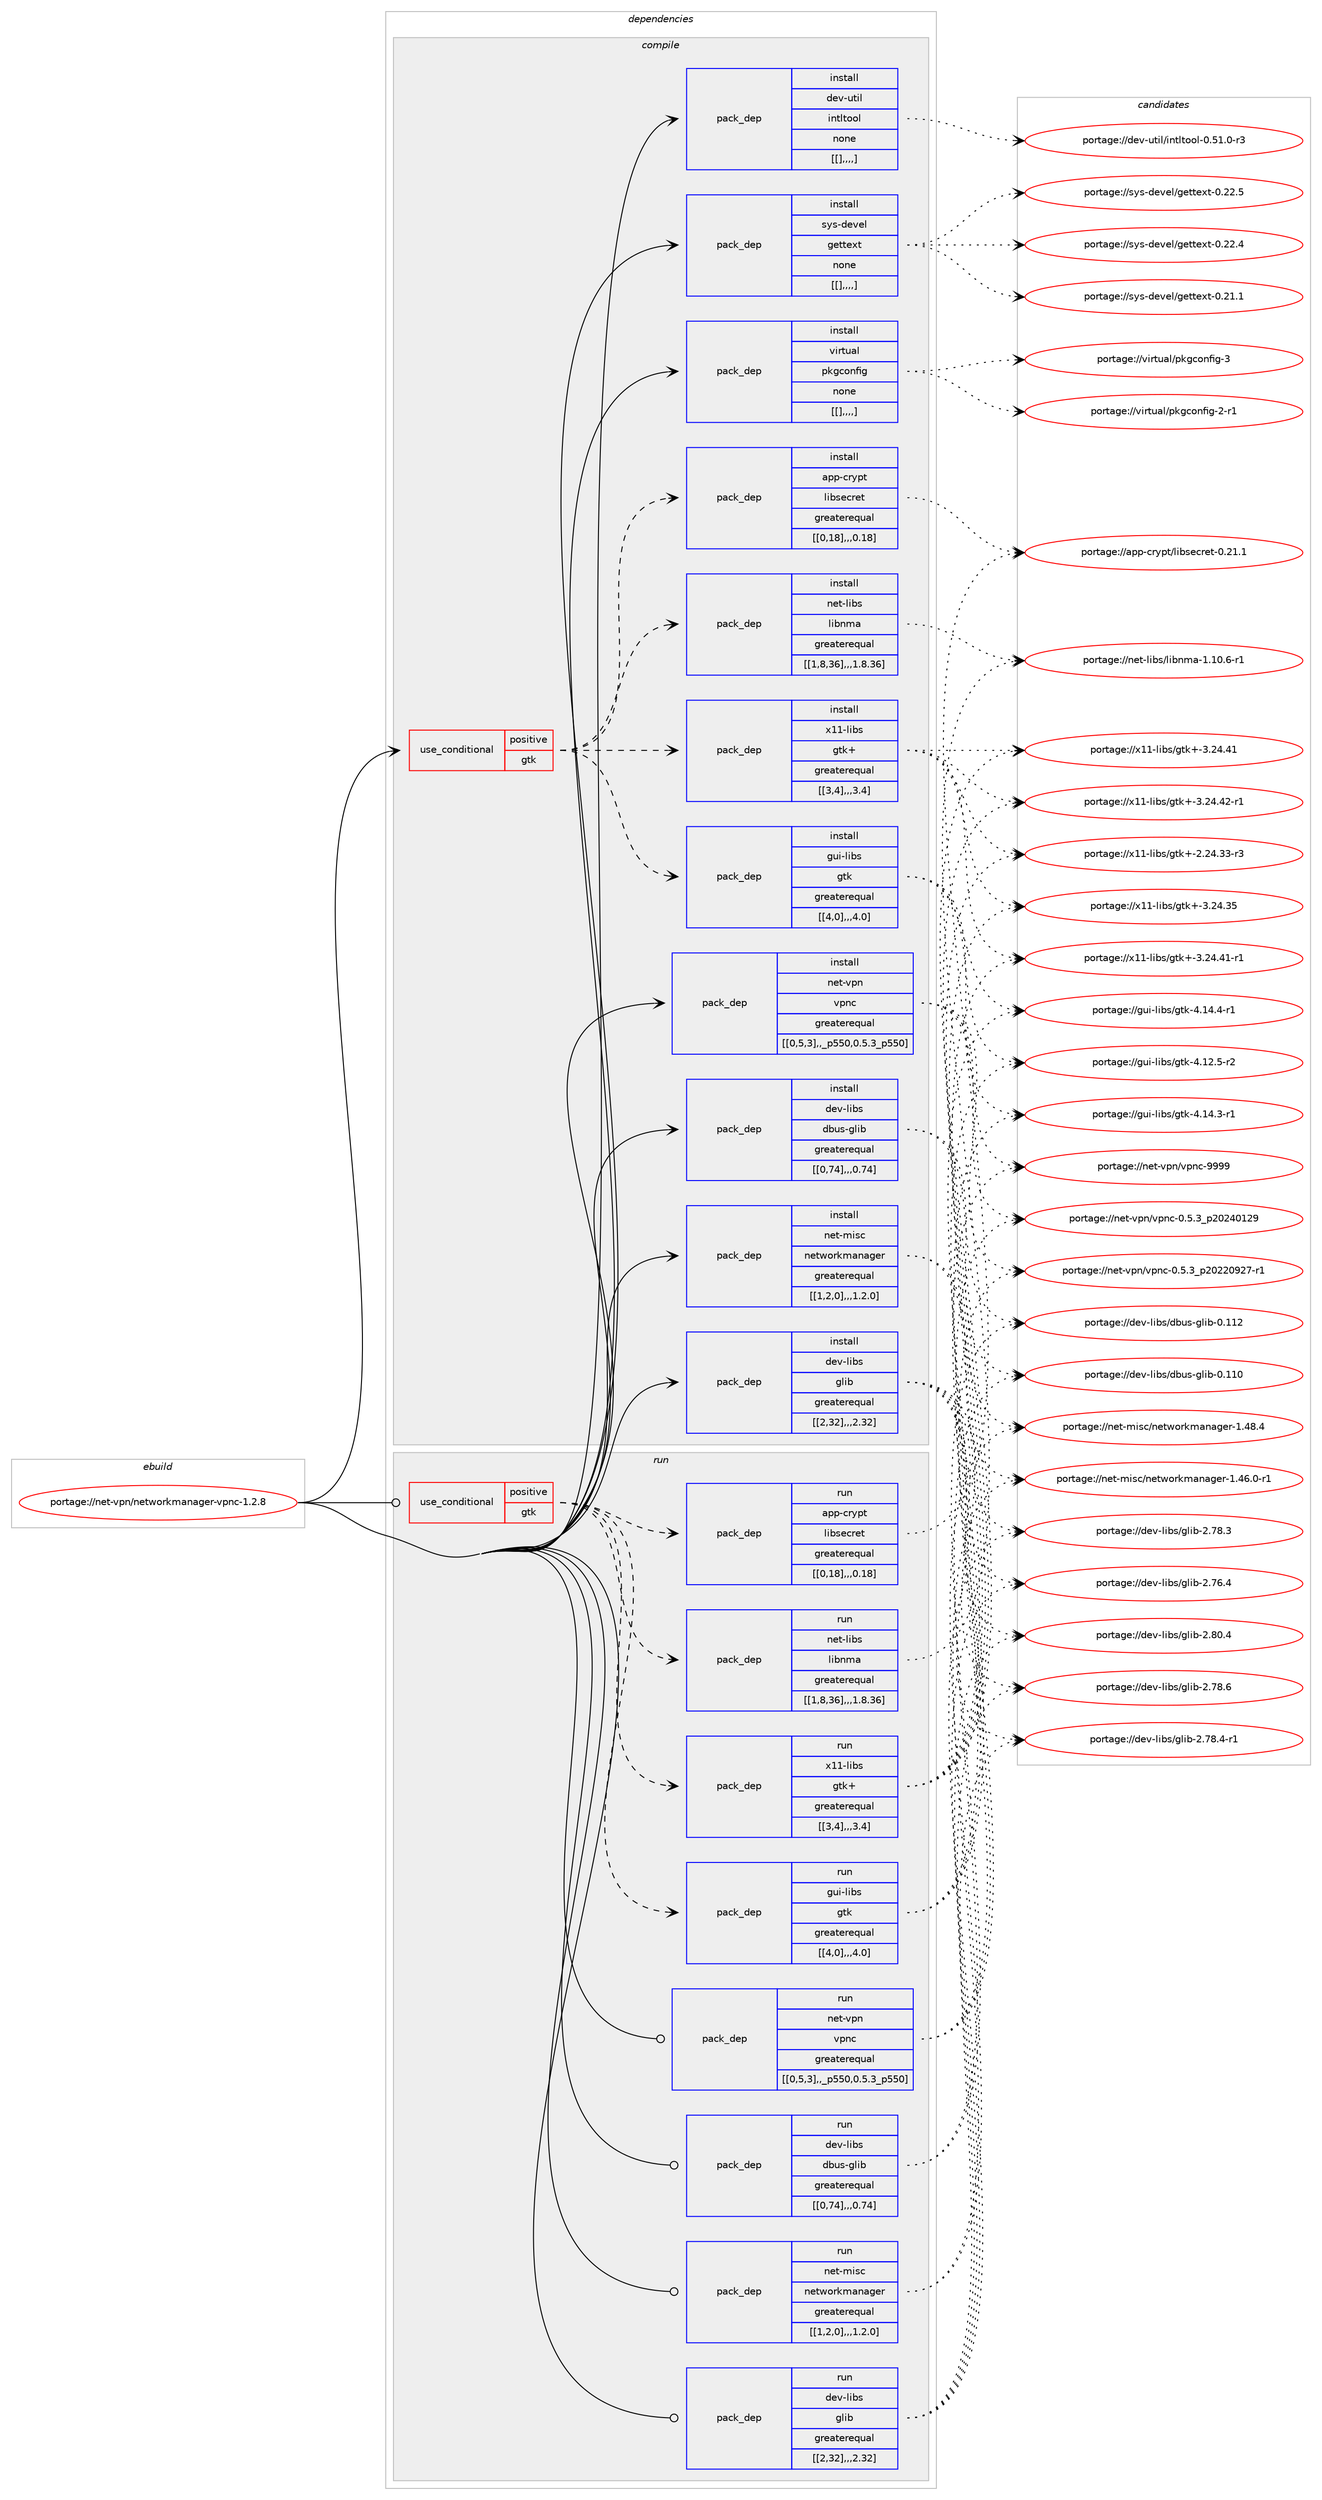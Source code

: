 digraph prolog {

# *************
# Graph options
# *************

newrank=true;
concentrate=true;
compound=true;
graph [rankdir=LR,fontname=Helvetica,fontsize=10,ranksep=1.5];#, ranksep=2.5, nodesep=0.2];
edge  [arrowhead=vee];
node  [fontname=Helvetica,fontsize=10];

# **********
# The ebuild
# **********

subgraph cluster_leftcol {
color=gray;
label=<<i>ebuild</i>>;
id [label="portage://net-vpn/networkmanager-vpnc-1.2.8", color=red, width=4, href="../net-vpn/networkmanager-vpnc-1.2.8.svg"];
}

# ****************
# The dependencies
# ****************

subgraph cluster_midcol {
color=gray;
label=<<i>dependencies</i>>;
subgraph cluster_compile {
fillcolor="#eeeeee";
style=filled;
label=<<i>compile</i>>;
subgraph cond105894 {
dependency402435 [label=<<TABLE BORDER="0" CELLBORDER="1" CELLSPACING="0" CELLPADDING="4"><TR><TD ROWSPAN="3" CELLPADDING="10">use_conditional</TD></TR><TR><TD>positive</TD></TR><TR><TD>gtk</TD></TR></TABLE>>, shape=none, color=red];
subgraph pack293602 {
dependency402436 [label=<<TABLE BORDER="0" CELLBORDER="1" CELLSPACING="0" CELLPADDING="4" WIDTH="220"><TR><TD ROWSPAN="6" CELLPADDING="30">pack_dep</TD></TR><TR><TD WIDTH="110">install</TD></TR><TR><TD>x11-libs</TD></TR><TR><TD>gtk+</TD></TR><TR><TD>greaterequal</TD></TR><TR><TD>[[3,4],,,3.4]</TD></TR></TABLE>>, shape=none, color=blue];
}
dependency402435:e -> dependency402436:w [weight=20,style="dashed",arrowhead="vee"];
subgraph pack293603 {
dependency402437 [label=<<TABLE BORDER="0" CELLBORDER="1" CELLSPACING="0" CELLPADDING="4" WIDTH="220"><TR><TD ROWSPAN="6" CELLPADDING="30">pack_dep</TD></TR><TR><TD WIDTH="110">install</TD></TR><TR><TD>app-crypt</TD></TR><TR><TD>libsecret</TD></TR><TR><TD>greaterequal</TD></TR><TR><TD>[[0,18],,,0.18]</TD></TR></TABLE>>, shape=none, color=blue];
}
dependency402435:e -> dependency402437:w [weight=20,style="dashed",arrowhead="vee"];
subgraph pack293604 {
dependency402438 [label=<<TABLE BORDER="0" CELLBORDER="1" CELLSPACING="0" CELLPADDING="4" WIDTH="220"><TR><TD ROWSPAN="6" CELLPADDING="30">pack_dep</TD></TR><TR><TD WIDTH="110">install</TD></TR><TR><TD>gui-libs</TD></TR><TR><TD>gtk</TD></TR><TR><TD>greaterequal</TD></TR><TR><TD>[[4,0],,,4.0]</TD></TR></TABLE>>, shape=none, color=blue];
}
dependency402435:e -> dependency402438:w [weight=20,style="dashed",arrowhead="vee"];
subgraph pack293605 {
dependency402439 [label=<<TABLE BORDER="0" CELLBORDER="1" CELLSPACING="0" CELLPADDING="4" WIDTH="220"><TR><TD ROWSPAN="6" CELLPADDING="30">pack_dep</TD></TR><TR><TD WIDTH="110">install</TD></TR><TR><TD>net-libs</TD></TR><TR><TD>libnma</TD></TR><TR><TD>greaterequal</TD></TR><TR><TD>[[1,8,36],,,1.8.36]</TD></TR></TABLE>>, shape=none, color=blue];
}
dependency402435:e -> dependency402439:w [weight=20,style="dashed",arrowhead="vee"];
}
id:e -> dependency402435:w [weight=20,style="solid",arrowhead="vee"];
subgraph pack293606 {
dependency402440 [label=<<TABLE BORDER="0" CELLBORDER="1" CELLSPACING="0" CELLPADDING="4" WIDTH="220"><TR><TD ROWSPAN="6" CELLPADDING="30">pack_dep</TD></TR><TR><TD WIDTH="110">install</TD></TR><TR><TD>dev-libs</TD></TR><TR><TD>dbus-glib</TD></TR><TR><TD>greaterequal</TD></TR><TR><TD>[[0,74],,,0.74]</TD></TR></TABLE>>, shape=none, color=blue];
}
id:e -> dependency402440:w [weight=20,style="solid",arrowhead="vee"];
subgraph pack293607 {
dependency402441 [label=<<TABLE BORDER="0" CELLBORDER="1" CELLSPACING="0" CELLPADDING="4" WIDTH="220"><TR><TD ROWSPAN="6" CELLPADDING="30">pack_dep</TD></TR><TR><TD WIDTH="110">install</TD></TR><TR><TD>dev-libs</TD></TR><TR><TD>glib</TD></TR><TR><TD>greaterequal</TD></TR><TR><TD>[[2,32],,,2.32]</TD></TR></TABLE>>, shape=none, color=blue];
}
id:e -> dependency402441:w [weight=20,style="solid",arrowhead="vee"];
subgraph pack293608 {
dependency402442 [label=<<TABLE BORDER="0" CELLBORDER="1" CELLSPACING="0" CELLPADDING="4" WIDTH="220"><TR><TD ROWSPAN="6" CELLPADDING="30">pack_dep</TD></TR><TR><TD WIDTH="110">install</TD></TR><TR><TD>dev-util</TD></TR><TR><TD>intltool</TD></TR><TR><TD>none</TD></TR><TR><TD>[[],,,,]</TD></TR></TABLE>>, shape=none, color=blue];
}
id:e -> dependency402442:w [weight=20,style="solid",arrowhead="vee"];
subgraph pack293609 {
dependency402443 [label=<<TABLE BORDER="0" CELLBORDER="1" CELLSPACING="0" CELLPADDING="4" WIDTH="220"><TR><TD ROWSPAN="6" CELLPADDING="30">pack_dep</TD></TR><TR><TD WIDTH="110">install</TD></TR><TR><TD>net-misc</TD></TR><TR><TD>networkmanager</TD></TR><TR><TD>greaterequal</TD></TR><TR><TD>[[1,2,0],,,1.2.0]</TD></TR></TABLE>>, shape=none, color=blue];
}
id:e -> dependency402443:w [weight=20,style="solid",arrowhead="vee"];
subgraph pack293610 {
dependency402444 [label=<<TABLE BORDER="0" CELLBORDER="1" CELLSPACING="0" CELLPADDING="4" WIDTH="220"><TR><TD ROWSPAN="6" CELLPADDING="30">pack_dep</TD></TR><TR><TD WIDTH="110">install</TD></TR><TR><TD>net-vpn</TD></TR><TR><TD>vpnc</TD></TR><TR><TD>greaterequal</TD></TR><TR><TD>[[0,5,3],,_p550,0.5.3_p550]</TD></TR></TABLE>>, shape=none, color=blue];
}
id:e -> dependency402444:w [weight=20,style="solid",arrowhead="vee"];
subgraph pack293611 {
dependency402445 [label=<<TABLE BORDER="0" CELLBORDER="1" CELLSPACING="0" CELLPADDING="4" WIDTH="220"><TR><TD ROWSPAN="6" CELLPADDING="30">pack_dep</TD></TR><TR><TD WIDTH="110">install</TD></TR><TR><TD>sys-devel</TD></TR><TR><TD>gettext</TD></TR><TR><TD>none</TD></TR><TR><TD>[[],,,,]</TD></TR></TABLE>>, shape=none, color=blue];
}
id:e -> dependency402445:w [weight=20,style="solid",arrowhead="vee"];
subgraph pack293612 {
dependency402446 [label=<<TABLE BORDER="0" CELLBORDER="1" CELLSPACING="0" CELLPADDING="4" WIDTH="220"><TR><TD ROWSPAN="6" CELLPADDING="30">pack_dep</TD></TR><TR><TD WIDTH="110">install</TD></TR><TR><TD>virtual</TD></TR><TR><TD>pkgconfig</TD></TR><TR><TD>none</TD></TR><TR><TD>[[],,,,]</TD></TR></TABLE>>, shape=none, color=blue];
}
id:e -> dependency402446:w [weight=20,style="solid",arrowhead="vee"];
}
subgraph cluster_compileandrun {
fillcolor="#eeeeee";
style=filled;
label=<<i>compile and run</i>>;
}
subgraph cluster_run {
fillcolor="#eeeeee";
style=filled;
label=<<i>run</i>>;
subgraph cond105895 {
dependency402447 [label=<<TABLE BORDER="0" CELLBORDER="1" CELLSPACING="0" CELLPADDING="4"><TR><TD ROWSPAN="3" CELLPADDING="10">use_conditional</TD></TR><TR><TD>positive</TD></TR><TR><TD>gtk</TD></TR></TABLE>>, shape=none, color=red];
subgraph pack293613 {
dependency402448 [label=<<TABLE BORDER="0" CELLBORDER="1" CELLSPACING="0" CELLPADDING="4" WIDTH="220"><TR><TD ROWSPAN="6" CELLPADDING="30">pack_dep</TD></TR><TR><TD WIDTH="110">run</TD></TR><TR><TD>x11-libs</TD></TR><TR><TD>gtk+</TD></TR><TR><TD>greaterequal</TD></TR><TR><TD>[[3,4],,,3.4]</TD></TR></TABLE>>, shape=none, color=blue];
}
dependency402447:e -> dependency402448:w [weight=20,style="dashed",arrowhead="vee"];
subgraph pack293614 {
dependency402449 [label=<<TABLE BORDER="0" CELLBORDER="1" CELLSPACING="0" CELLPADDING="4" WIDTH="220"><TR><TD ROWSPAN="6" CELLPADDING="30">pack_dep</TD></TR><TR><TD WIDTH="110">run</TD></TR><TR><TD>app-crypt</TD></TR><TR><TD>libsecret</TD></TR><TR><TD>greaterequal</TD></TR><TR><TD>[[0,18],,,0.18]</TD></TR></TABLE>>, shape=none, color=blue];
}
dependency402447:e -> dependency402449:w [weight=20,style="dashed",arrowhead="vee"];
subgraph pack293615 {
dependency402450 [label=<<TABLE BORDER="0" CELLBORDER="1" CELLSPACING="0" CELLPADDING="4" WIDTH="220"><TR><TD ROWSPAN="6" CELLPADDING="30">pack_dep</TD></TR><TR><TD WIDTH="110">run</TD></TR><TR><TD>gui-libs</TD></TR><TR><TD>gtk</TD></TR><TR><TD>greaterequal</TD></TR><TR><TD>[[4,0],,,4.0]</TD></TR></TABLE>>, shape=none, color=blue];
}
dependency402447:e -> dependency402450:w [weight=20,style="dashed",arrowhead="vee"];
subgraph pack293616 {
dependency402451 [label=<<TABLE BORDER="0" CELLBORDER="1" CELLSPACING="0" CELLPADDING="4" WIDTH="220"><TR><TD ROWSPAN="6" CELLPADDING="30">pack_dep</TD></TR><TR><TD WIDTH="110">run</TD></TR><TR><TD>net-libs</TD></TR><TR><TD>libnma</TD></TR><TR><TD>greaterequal</TD></TR><TR><TD>[[1,8,36],,,1.8.36]</TD></TR></TABLE>>, shape=none, color=blue];
}
dependency402447:e -> dependency402451:w [weight=20,style="dashed",arrowhead="vee"];
}
id:e -> dependency402447:w [weight=20,style="solid",arrowhead="odot"];
subgraph pack293617 {
dependency402452 [label=<<TABLE BORDER="0" CELLBORDER="1" CELLSPACING="0" CELLPADDING="4" WIDTH="220"><TR><TD ROWSPAN="6" CELLPADDING="30">pack_dep</TD></TR><TR><TD WIDTH="110">run</TD></TR><TR><TD>dev-libs</TD></TR><TR><TD>dbus-glib</TD></TR><TR><TD>greaterequal</TD></TR><TR><TD>[[0,74],,,0.74]</TD></TR></TABLE>>, shape=none, color=blue];
}
id:e -> dependency402452:w [weight=20,style="solid",arrowhead="odot"];
subgraph pack293618 {
dependency402453 [label=<<TABLE BORDER="0" CELLBORDER="1" CELLSPACING="0" CELLPADDING="4" WIDTH="220"><TR><TD ROWSPAN="6" CELLPADDING="30">pack_dep</TD></TR><TR><TD WIDTH="110">run</TD></TR><TR><TD>dev-libs</TD></TR><TR><TD>glib</TD></TR><TR><TD>greaterequal</TD></TR><TR><TD>[[2,32],,,2.32]</TD></TR></TABLE>>, shape=none, color=blue];
}
id:e -> dependency402453:w [weight=20,style="solid",arrowhead="odot"];
subgraph pack293619 {
dependency402454 [label=<<TABLE BORDER="0" CELLBORDER="1" CELLSPACING="0" CELLPADDING="4" WIDTH="220"><TR><TD ROWSPAN="6" CELLPADDING="30">pack_dep</TD></TR><TR><TD WIDTH="110">run</TD></TR><TR><TD>net-misc</TD></TR><TR><TD>networkmanager</TD></TR><TR><TD>greaterequal</TD></TR><TR><TD>[[1,2,0],,,1.2.0]</TD></TR></TABLE>>, shape=none, color=blue];
}
id:e -> dependency402454:w [weight=20,style="solid",arrowhead="odot"];
subgraph pack293620 {
dependency402455 [label=<<TABLE BORDER="0" CELLBORDER="1" CELLSPACING="0" CELLPADDING="4" WIDTH="220"><TR><TD ROWSPAN="6" CELLPADDING="30">pack_dep</TD></TR><TR><TD WIDTH="110">run</TD></TR><TR><TD>net-vpn</TD></TR><TR><TD>vpnc</TD></TR><TR><TD>greaterequal</TD></TR><TR><TD>[[0,5,3],,_p550,0.5.3_p550]</TD></TR></TABLE>>, shape=none, color=blue];
}
id:e -> dependency402455:w [weight=20,style="solid",arrowhead="odot"];
}
}

# **************
# The candidates
# **************

subgraph cluster_choices {
rank=same;
color=gray;
label=<<i>candidates</i>>;

subgraph choice293602 {
color=black;
nodesep=1;
choice12049494510810598115471031161074345514650524652504511449 [label="portage://x11-libs/gtk+-3.24.42-r1", color=red, width=4,href="../x11-libs/gtk+-3.24.42-r1.svg"];
choice12049494510810598115471031161074345514650524652494511449 [label="portage://x11-libs/gtk+-3.24.41-r1", color=red, width=4,href="../x11-libs/gtk+-3.24.41-r1.svg"];
choice1204949451081059811547103116107434551465052465249 [label="portage://x11-libs/gtk+-3.24.41", color=red, width=4,href="../x11-libs/gtk+-3.24.41.svg"];
choice1204949451081059811547103116107434551465052465153 [label="portage://x11-libs/gtk+-3.24.35", color=red, width=4,href="../x11-libs/gtk+-3.24.35.svg"];
choice12049494510810598115471031161074345504650524651514511451 [label="portage://x11-libs/gtk+-2.24.33-r3", color=red, width=4,href="../x11-libs/gtk+-2.24.33-r3.svg"];
dependency402436:e -> choice12049494510810598115471031161074345514650524652504511449:w [style=dotted,weight="100"];
dependency402436:e -> choice12049494510810598115471031161074345514650524652494511449:w [style=dotted,weight="100"];
dependency402436:e -> choice1204949451081059811547103116107434551465052465249:w [style=dotted,weight="100"];
dependency402436:e -> choice1204949451081059811547103116107434551465052465153:w [style=dotted,weight="100"];
dependency402436:e -> choice12049494510810598115471031161074345504650524651514511451:w [style=dotted,weight="100"];
}
subgraph choice293603 {
color=black;
nodesep=1;
choice97112112459911412111211647108105981151019911410111645484650494649 [label="portage://app-crypt/libsecret-0.21.1", color=red, width=4,href="../app-crypt/libsecret-0.21.1.svg"];
dependency402437:e -> choice97112112459911412111211647108105981151019911410111645484650494649:w [style=dotted,weight="100"];
}
subgraph choice293604 {
color=black;
nodesep=1;
choice103117105451081059811547103116107455246495246524511449 [label="portage://gui-libs/gtk-4.14.4-r1", color=red, width=4,href="../gui-libs/gtk-4.14.4-r1.svg"];
choice103117105451081059811547103116107455246495246514511449 [label="portage://gui-libs/gtk-4.14.3-r1", color=red, width=4,href="../gui-libs/gtk-4.14.3-r1.svg"];
choice103117105451081059811547103116107455246495046534511450 [label="portage://gui-libs/gtk-4.12.5-r2", color=red, width=4,href="../gui-libs/gtk-4.12.5-r2.svg"];
dependency402438:e -> choice103117105451081059811547103116107455246495246524511449:w [style=dotted,weight="100"];
dependency402438:e -> choice103117105451081059811547103116107455246495246514511449:w [style=dotted,weight="100"];
dependency402438:e -> choice103117105451081059811547103116107455246495046534511450:w [style=dotted,weight="100"];
}
subgraph choice293605 {
color=black;
nodesep=1;
choice1101011164510810598115471081059811010997454946494846544511449 [label="portage://net-libs/libnma-1.10.6-r1", color=red, width=4,href="../net-libs/libnma-1.10.6-r1.svg"];
dependency402439:e -> choice1101011164510810598115471081059811010997454946494846544511449:w [style=dotted,weight="100"];
}
subgraph choice293606 {
color=black;
nodesep=1;
choice100101118451081059811547100981171154510310810598454846494950 [label="portage://dev-libs/dbus-glib-0.112", color=red, width=4,href="../dev-libs/dbus-glib-0.112.svg"];
choice100101118451081059811547100981171154510310810598454846494948 [label="portage://dev-libs/dbus-glib-0.110", color=red, width=4,href="../dev-libs/dbus-glib-0.110.svg"];
dependency402440:e -> choice100101118451081059811547100981171154510310810598454846494950:w [style=dotted,weight="100"];
dependency402440:e -> choice100101118451081059811547100981171154510310810598454846494948:w [style=dotted,weight="100"];
}
subgraph choice293607 {
color=black;
nodesep=1;
choice1001011184510810598115471031081059845504656484652 [label="portage://dev-libs/glib-2.80.4", color=red, width=4,href="../dev-libs/glib-2.80.4.svg"];
choice1001011184510810598115471031081059845504655564654 [label="portage://dev-libs/glib-2.78.6", color=red, width=4,href="../dev-libs/glib-2.78.6.svg"];
choice10010111845108105981154710310810598455046555646524511449 [label="portage://dev-libs/glib-2.78.4-r1", color=red, width=4,href="../dev-libs/glib-2.78.4-r1.svg"];
choice1001011184510810598115471031081059845504655564651 [label="portage://dev-libs/glib-2.78.3", color=red, width=4,href="../dev-libs/glib-2.78.3.svg"];
choice1001011184510810598115471031081059845504655544652 [label="portage://dev-libs/glib-2.76.4", color=red, width=4,href="../dev-libs/glib-2.76.4.svg"];
dependency402441:e -> choice1001011184510810598115471031081059845504656484652:w [style=dotted,weight="100"];
dependency402441:e -> choice1001011184510810598115471031081059845504655564654:w [style=dotted,weight="100"];
dependency402441:e -> choice10010111845108105981154710310810598455046555646524511449:w [style=dotted,weight="100"];
dependency402441:e -> choice1001011184510810598115471031081059845504655564651:w [style=dotted,weight="100"];
dependency402441:e -> choice1001011184510810598115471031081059845504655544652:w [style=dotted,weight="100"];
}
subgraph choice293608 {
color=black;
nodesep=1;
choice1001011184511711610510847105110116108116111111108454846534946484511451 [label="portage://dev-util/intltool-0.51.0-r3", color=red, width=4,href="../dev-util/intltool-0.51.0-r3.svg"];
dependency402442:e -> choice1001011184511711610510847105110116108116111111108454846534946484511451:w [style=dotted,weight="100"];
}
subgraph choice293609 {
color=black;
nodesep=1;
choice110101116451091051159947110101116119111114107109971109710310111445494652564652 [label="portage://net-misc/networkmanager-1.48.4", color=red, width=4,href="../net-misc/networkmanager-1.48.4.svg"];
choice1101011164510910511599471101011161191111141071099711097103101114454946525446484511449 [label="portage://net-misc/networkmanager-1.46.0-r1", color=red, width=4,href="../net-misc/networkmanager-1.46.0-r1.svg"];
dependency402443:e -> choice110101116451091051159947110101116119111114107109971109710310111445494652564652:w [style=dotted,weight="100"];
dependency402443:e -> choice1101011164510910511599471101011161191111141071099711097103101114454946525446484511449:w [style=dotted,weight="100"];
}
subgraph choice293610 {
color=black;
nodesep=1;
choice1101011164511811211047118112110994557575757 [label="portage://net-vpn/vpnc-9999", color=red, width=4,href="../net-vpn/vpnc-9999.svg"];
choice110101116451181121104711811211099454846534651951125048505248495057 [label="portage://net-vpn/vpnc-0.5.3_p20240129", color=red, width=4,href="../net-vpn/vpnc-0.5.3_p20240129.svg"];
choice1101011164511811211047118112110994548465346519511250485050485750554511449 [label="portage://net-vpn/vpnc-0.5.3_p20220927-r1", color=red, width=4,href="../net-vpn/vpnc-0.5.3_p20220927-r1.svg"];
dependency402444:e -> choice1101011164511811211047118112110994557575757:w [style=dotted,weight="100"];
dependency402444:e -> choice110101116451181121104711811211099454846534651951125048505248495057:w [style=dotted,weight="100"];
dependency402444:e -> choice1101011164511811211047118112110994548465346519511250485050485750554511449:w [style=dotted,weight="100"];
}
subgraph choice293611 {
color=black;
nodesep=1;
choice115121115451001011181011084710310111611610112011645484650504653 [label="portage://sys-devel/gettext-0.22.5", color=red, width=4,href="../sys-devel/gettext-0.22.5.svg"];
choice115121115451001011181011084710310111611610112011645484650504652 [label="portage://sys-devel/gettext-0.22.4", color=red, width=4,href="../sys-devel/gettext-0.22.4.svg"];
choice115121115451001011181011084710310111611610112011645484650494649 [label="portage://sys-devel/gettext-0.21.1", color=red, width=4,href="../sys-devel/gettext-0.21.1.svg"];
dependency402445:e -> choice115121115451001011181011084710310111611610112011645484650504653:w [style=dotted,weight="100"];
dependency402445:e -> choice115121115451001011181011084710310111611610112011645484650504652:w [style=dotted,weight="100"];
dependency402445:e -> choice115121115451001011181011084710310111611610112011645484650494649:w [style=dotted,weight="100"];
}
subgraph choice293612 {
color=black;
nodesep=1;
choice1181051141161179710847112107103991111101021051034551 [label="portage://virtual/pkgconfig-3", color=red, width=4,href="../virtual/pkgconfig-3.svg"];
choice11810511411611797108471121071039911111010210510345504511449 [label="portage://virtual/pkgconfig-2-r1", color=red, width=4,href="../virtual/pkgconfig-2-r1.svg"];
dependency402446:e -> choice1181051141161179710847112107103991111101021051034551:w [style=dotted,weight="100"];
dependency402446:e -> choice11810511411611797108471121071039911111010210510345504511449:w [style=dotted,weight="100"];
}
subgraph choice293613 {
color=black;
nodesep=1;
choice12049494510810598115471031161074345514650524652504511449 [label="portage://x11-libs/gtk+-3.24.42-r1", color=red, width=4,href="../x11-libs/gtk+-3.24.42-r1.svg"];
choice12049494510810598115471031161074345514650524652494511449 [label="portage://x11-libs/gtk+-3.24.41-r1", color=red, width=4,href="../x11-libs/gtk+-3.24.41-r1.svg"];
choice1204949451081059811547103116107434551465052465249 [label="portage://x11-libs/gtk+-3.24.41", color=red, width=4,href="../x11-libs/gtk+-3.24.41.svg"];
choice1204949451081059811547103116107434551465052465153 [label="portage://x11-libs/gtk+-3.24.35", color=red, width=4,href="../x11-libs/gtk+-3.24.35.svg"];
choice12049494510810598115471031161074345504650524651514511451 [label="portage://x11-libs/gtk+-2.24.33-r3", color=red, width=4,href="../x11-libs/gtk+-2.24.33-r3.svg"];
dependency402448:e -> choice12049494510810598115471031161074345514650524652504511449:w [style=dotted,weight="100"];
dependency402448:e -> choice12049494510810598115471031161074345514650524652494511449:w [style=dotted,weight="100"];
dependency402448:e -> choice1204949451081059811547103116107434551465052465249:w [style=dotted,weight="100"];
dependency402448:e -> choice1204949451081059811547103116107434551465052465153:w [style=dotted,weight="100"];
dependency402448:e -> choice12049494510810598115471031161074345504650524651514511451:w [style=dotted,weight="100"];
}
subgraph choice293614 {
color=black;
nodesep=1;
choice97112112459911412111211647108105981151019911410111645484650494649 [label="portage://app-crypt/libsecret-0.21.1", color=red, width=4,href="../app-crypt/libsecret-0.21.1.svg"];
dependency402449:e -> choice97112112459911412111211647108105981151019911410111645484650494649:w [style=dotted,weight="100"];
}
subgraph choice293615 {
color=black;
nodesep=1;
choice103117105451081059811547103116107455246495246524511449 [label="portage://gui-libs/gtk-4.14.4-r1", color=red, width=4,href="../gui-libs/gtk-4.14.4-r1.svg"];
choice103117105451081059811547103116107455246495246514511449 [label="portage://gui-libs/gtk-4.14.3-r1", color=red, width=4,href="../gui-libs/gtk-4.14.3-r1.svg"];
choice103117105451081059811547103116107455246495046534511450 [label="portage://gui-libs/gtk-4.12.5-r2", color=red, width=4,href="../gui-libs/gtk-4.12.5-r2.svg"];
dependency402450:e -> choice103117105451081059811547103116107455246495246524511449:w [style=dotted,weight="100"];
dependency402450:e -> choice103117105451081059811547103116107455246495246514511449:w [style=dotted,weight="100"];
dependency402450:e -> choice103117105451081059811547103116107455246495046534511450:w [style=dotted,weight="100"];
}
subgraph choice293616 {
color=black;
nodesep=1;
choice1101011164510810598115471081059811010997454946494846544511449 [label="portage://net-libs/libnma-1.10.6-r1", color=red, width=4,href="../net-libs/libnma-1.10.6-r1.svg"];
dependency402451:e -> choice1101011164510810598115471081059811010997454946494846544511449:w [style=dotted,weight="100"];
}
subgraph choice293617 {
color=black;
nodesep=1;
choice100101118451081059811547100981171154510310810598454846494950 [label="portage://dev-libs/dbus-glib-0.112", color=red, width=4,href="../dev-libs/dbus-glib-0.112.svg"];
choice100101118451081059811547100981171154510310810598454846494948 [label="portage://dev-libs/dbus-glib-0.110", color=red, width=4,href="../dev-libs/dbus-glib-0.110.svg"];
dependency402452:e -> choice100101118451081059811547100981171154510310810598454846494950:w [style=dotted,weight="100"];
dependency402452:e -> choice100101118451081059811547100981171154510310810598454846494948:w [style=dotted,weight="100"];
}
subgraph choice293618 {
color=black;
nodesep=1;
choice1001011184510810598115471031081059845504656484652 [label="portage://dev-libs/glib-2.80.4", color=red, width=4,href="../dev-libs/glib-2.80.4.svg"];
choice1001011184510810598115471031081059845504655564654 [label="portage://dev-libs/glib-2.78.6", color=red, width=4,href="../dev-libs/glib-2.78.6.svg"];
choice10010111845108105981154710310810598455046555646524511449 [label="portage://dev-libs/glib-2.78.4-r1", color=red, width=4,href="../dev-libs/glib-2.78.4-r1.svg"];
choice1001011184510810598115471031081059845504655564651 [label="portage://dev-libs/glib-2.78.3", color=red, width=4,href="../dev-libs/glib-2.78.3.svg"];
choice1001011184510810598115471031081059845504655544652 [label="portage://dev-libs/glib-2.76.4", color=red, width=4,href="../dev-libs/glib-2.76.4.svg"];
dependency402453:e -> choice1001011184510810598115471031081059845504656484652:w [style=dotted,weight="100"];
dependency402453:e -> choice1001011184510810598115471031081059845504655564654:w [style=dotted,weight="100"];
dependency402453:e -> choice10010111845108105981154710310810598455046555646524511449:w [style=dotted,weight="100"];
dependency402453:e -> choice1001011184510810598115471031081059845504655564651:w [style=dotted,weight="100"];
dependency402453:e -> choice1001011184510810598115471031081059845504655544652:w [style=dotted,weight="100"];
}
subgraph choice293619 {
color=black;
nodesep=1;
choice110101116451091051159947110101116119111114107109971109710310111445494652564652 [label="portage://net-misc/networkmanager-1.48.4", color=red, width=4,href="../net-misc/networkmanager-1.48.4.svg"];
choice1101011164510910511599471101011161191111141071099711097103101114454946525446484511449 [label="portage://net-misc/networkmanager-1.46.0-r1", color=red, width=4,href="../net-misc/networkmanager-1.46.0-r1.svg"];
dependency402454:e -> choice110101116451091051159947110101116119111114107109971109710310111445494652564652:w [style=dotted,weight="100"];
dependency402454:e -> choice1101011164510910511599471101011161191111141071099711097103101114454946525446484511449:w [style=dotted,weight="100"];
}
subgraph choice293620 {
color=black;
nodesep=1;
choice1101011164511811211047118112110994557575757 [label="portage://net-vpn/vpnc-9999", color=red, width=4,href="../net-vpn/vpnc-9999.svg"];
choice110101116451181121104711811211099454846534651951125048505248495057 [label="portage://net-vpn/vpnc-0.5.3_p20240129", color=red, width=4,href="../net-vpn/vpnc-0.5.3_p20240129.svg"];
choice1101011164511811211047118112110994548465346519511250485050485750554511449 [label="portage://net-vpn/vpnc-0.5.3_p20220927-r1", color=red, width=4,href="../net-vpn/vpnc-0.5.3_p20220927-r1.svg"];
dependency402455:e -> choice1101011164511811211047118112110994557575757:w [style=dotted,weight="100"];
dependency402455:e -> choice110101116451181121104711811211099454846534651951125048505248495057:w [style=dotted,weight="100"];
dependency402455:e -> choice1101011164511811211047118112110994548465346519511250485050485750554511449:w [style=dotted,weight="100"];
}
}

}
